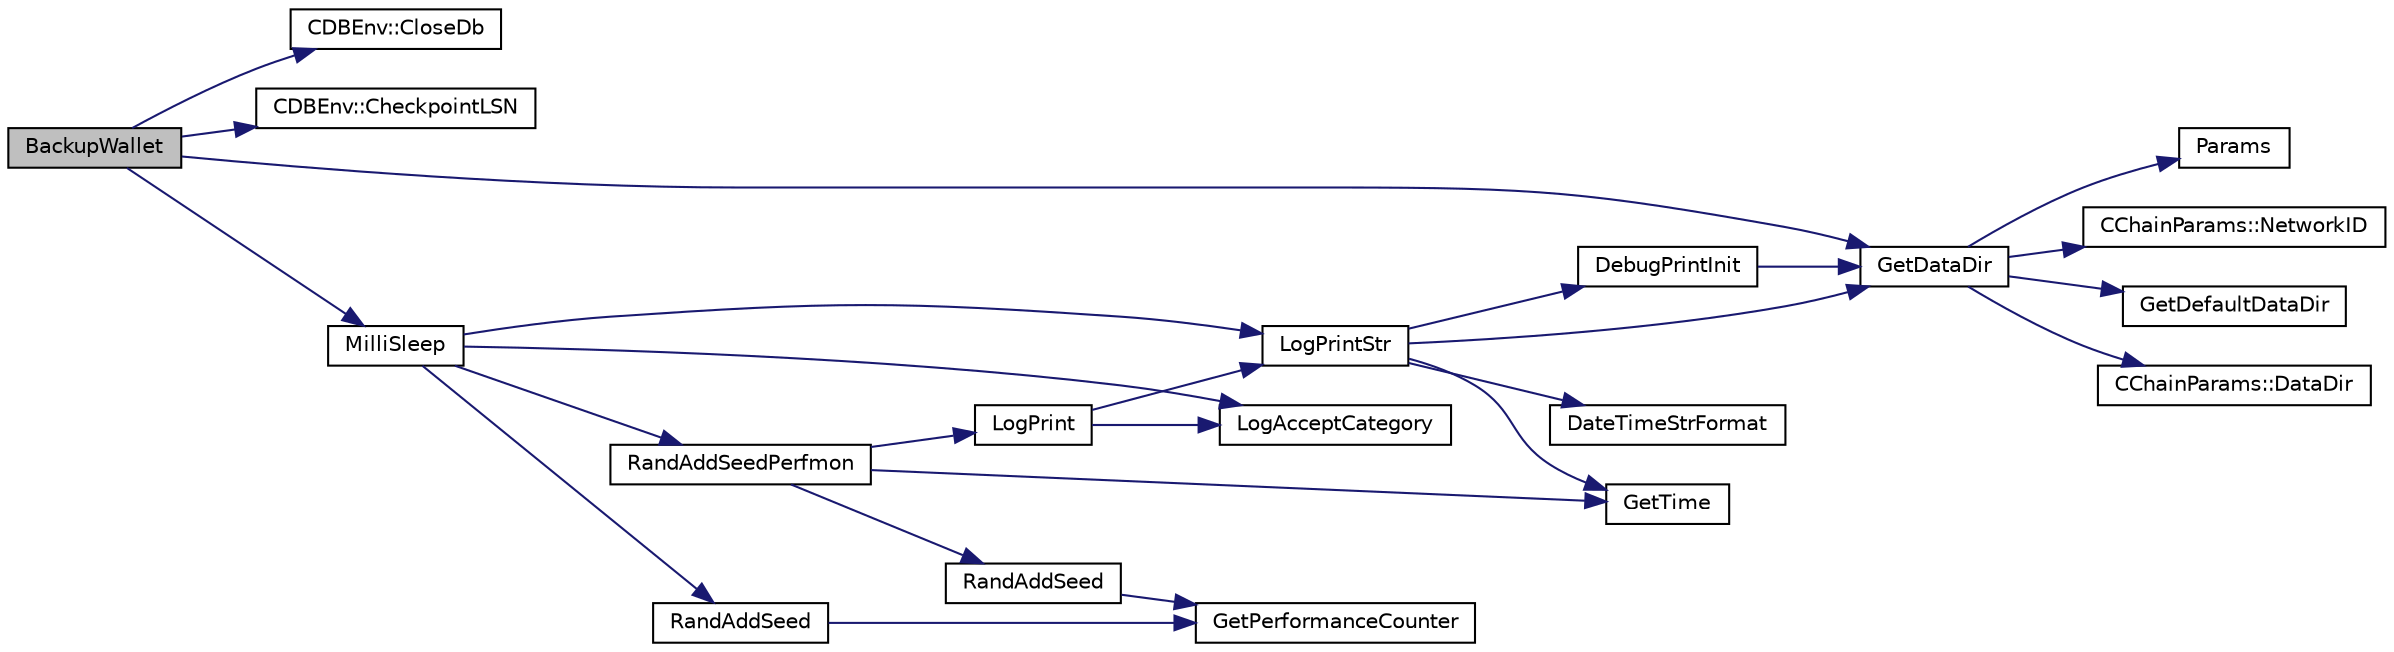 digraph "BackupWallet"
{
  edge [fontname="Helvetica",fontsize="10",labelfontname="Helvetica",labelfontsize="10"];
  node [fontname="Helvetica",fontsize="10",shape=record];
  rankdir="LR";
  Node0 [label="BackupWallet",height=0.2,width=0.4,color="black", fillcolor="grey75", style="filled", fontcolor="black"];
  Node0 -> Node1 [color="midnightblue",fontsize="10",style="solid",fontname="Helvetica"];
  Node1 [label="CDBEnv::CloseDb",height=0.2,width=0.4,color="black", fillcolor="white", style="filled",URL="$d5/dd2/class_c_d_b_env.html#ac53fd53afdd1e0881b8ffbb11a89b556"];
  Node0 -> Node2 [color="midnightblue",fontsize="10",style="solid",fontname="Helvetica"];
  Node2 [label="CDBEnv::CheckpointLSN",height=0.2,width=0.4,color="black", fillcolor="white", style="filled",URL="$d5/dd2/class_c_d_b_env.html#aa4e0fe52dfc0da22fe9bf59eeda57fba"];
  Node0 -> Node3 [color="midnightblue",fontsize="10",style="solid",fontname="Helvetica"];
  Node3 [label="GetDataDir",height=0.2,width=0.4,color="black", fillcolor="white", style="filled",URL="$df/d2d/util_8cpp.html#ab83866a054745d4b30a3948a1b44beba"];
  Node3 -> Node4 [color="midnightblue",fontsize="10",style="solid",fontname="Helvetica"];
  Node4 [label="Params",height=0.2,width=0.4,color="black", fillcolor="white", style="filled",URL="$df/dbf/chainparams_8cpp.html#ace5c5b706d71a324a417dd2db394fd4a",tooltip="Return the currently selected parameters. "];
  Node3 -> Node5 [color="midnightblue",fontsize="10",style="solid",fontname="Helvetica"];
  Node5 [label="CChainParams::NetworkID",height=0.2,width=0.4,color="black", fillcolor="white", style="filled",URL="$d1/d4f/class_c_chain_params.html#a90dc493ec0c0325c98c3ac06eb99862b"];
  Node3 -> Node6 [color="midnightblue",fontsize="10",style="solid",fontname="Helvetica"];
  Node6 [label="GetDefaultDataDir",height=0.2,width=0.4,color="black", fillcolor="white", style="filled",URL="$df/d2d/util_8cpp.html#ab272995de020a3bcbf743be630e485c6"];
  Node3 -> Node7 [color="midnightblue",fontsize="10",style="solid",fontname="Helvetica"];
  Node7 [label="CChainParams::DataDir",height=0.2,width=0.4,color="black", fillcolor="white", style="filled",URL="$d1/d4f/class_c_chain_params.html#a959488b5d8e6fe62857940b831d73a78"];
  Node0 -> Node8 [color="midnightblue",fontsize="10",style="solid",fontname="Helvetica"];
  Node8 [label="MilliSleep",height=0.2,width=0.4,color="black", fillcolor="white", style="filled",URL="$d8/d3c/util_8h.html#ac635182d3e845eda4af4fa5ab31609da"];
  Node8 -> Node9 [color="midnightblue",fontsize="10",style="solid",fontname="Helvetica"];
  Node9 [label="RandAddSeed",height=0.2,width=0.4,color="black", fillcolor="white", style="filled",URL="$d8/d3c/util_8h.html#ab699fbdf803610a4e2060fd87787f7e0"];
  Node9 -> Node10 [color="midnightblue",fontsize="10",style="solid",fontname="Helvetica"];
  Node10 [label="GetPerformanceCounter",height=0.2,width=0.4,color="black", fillcolor="white", style="filled",URL="$d8/d3c/util_8h.html#acd4d9988b9bb3f31fddf72a34b2bc37f"];
  Node8 -> Node11 [color="midnightblue",fontsize="10",style="solid",fontname="Helvetica"];
  Node11 [label="RandAddSeedPerfmon",height=0.2,width=0.4,color="black", fillcolor="white", style="filled",URL="$d8/d3c/util_8h.html#a786af12a87491f8dc24351d93b9833b6"];
  Node11 -> Node12 [color="midnightblue",fontsize="10",style="solid",fontname="Helvetica"];
  Node12 [label="RandAddSeed",height=0.2,width=0.4,color="black", fillcolor="white", style="filled",URL="$df/d2d/util_8cpp.html#ab699fbdf803610a4e2060fd87787f7e0"];
  Node12 -> Node10 [color="midnightblue",fontsize="10",style="solid",fontname="Helvetica"];
  Node11 -> Node13 [color="midnightblue",fontsize="10",style="solid",fontname="Helvetica"];
  Node13 [label="GetTime",height=0.2,width=0.4,color="black", fillcolor="white", style="filled",URL="$df/d2d/util_8cpp.html#a46fac5fba8ba905b5f9acb364f5d8c6f"];
  Node11 -> Node14 [color="midnightblue",fontsize="10",style="solid",fontname="Helvetica"];
  Node14 [label="LogPrint",height=0.2,width=0.4,color="black", fillcolor="white", style="filled",URL="$d8/d3c/util_8h.html#aab1f837a2366f424bdc996fdf6352171"];
  Node14 -> Node15 [color="midnightblue",fontsize="10",style="solid",fontname="Helvetica"];
  Node15 [label="LogAcceptCategory",height=0.2,width=0.4,color="black", fillcolor="white", style="filled",URL="$d8/d3c/util_8h.html#a343d2a13efe00125f78d25dafb0a8d98"];
  Node14 -> Node16 [color="midnightblue",fontsize="10",style="solid",fontname="Helvetica"];
  Node16 [label="LogPrintStr",height=0.2,width=0.4,color="black", fillcolor="white", style="filled",URL="$d8/d3c/util_8h.html#afd4c3002b2797c0560adddb6af3ca1da"];
  Node16 -> Node17 [color="midnightblue",fontsize="10",style="solid",fontname="Helvetica"];
  Node17 [label="DebugPrintInit",height=0.2,width=0.4,color="black", fillcolor="white", style="filled",URL="$df/d2d/util_8cpp.html#a751ff5f21d880737811136b5e0bcea12"];
  Node17 -> Node3 [color="midnightblue",fontsize="10",style="solid",fontname="Helvetica"];
  Node16 -> Node3 [color="midnightblue",fontsize="10",style="solid",fontname="Helvetica"];
  Node16 -> Node18 [color="midnightblue",fontsize="10",style="solid",fontname="Helvetica"];
  Node18 [label="DateTimeStrFormat",height=0.2,width=0.4,color="black", fillcolor="white", style="filled",URL="$df/d2d/util_8cpp.html#a749bc6776c8ec72d7c5e4dea56aee415"];
  Node16 -> Node13 [color="midnightblue",fontsize="10",style="solid",fontname="Helvetica"];
  Node8 -> Node15 [color="midnightblue",fontsize="10",style="solid",fontname="Helvetica"];
  Node8 -> Node16 [color="midnightblue",fontsize="10",style="solid",fontname="Helvetica"];
}
